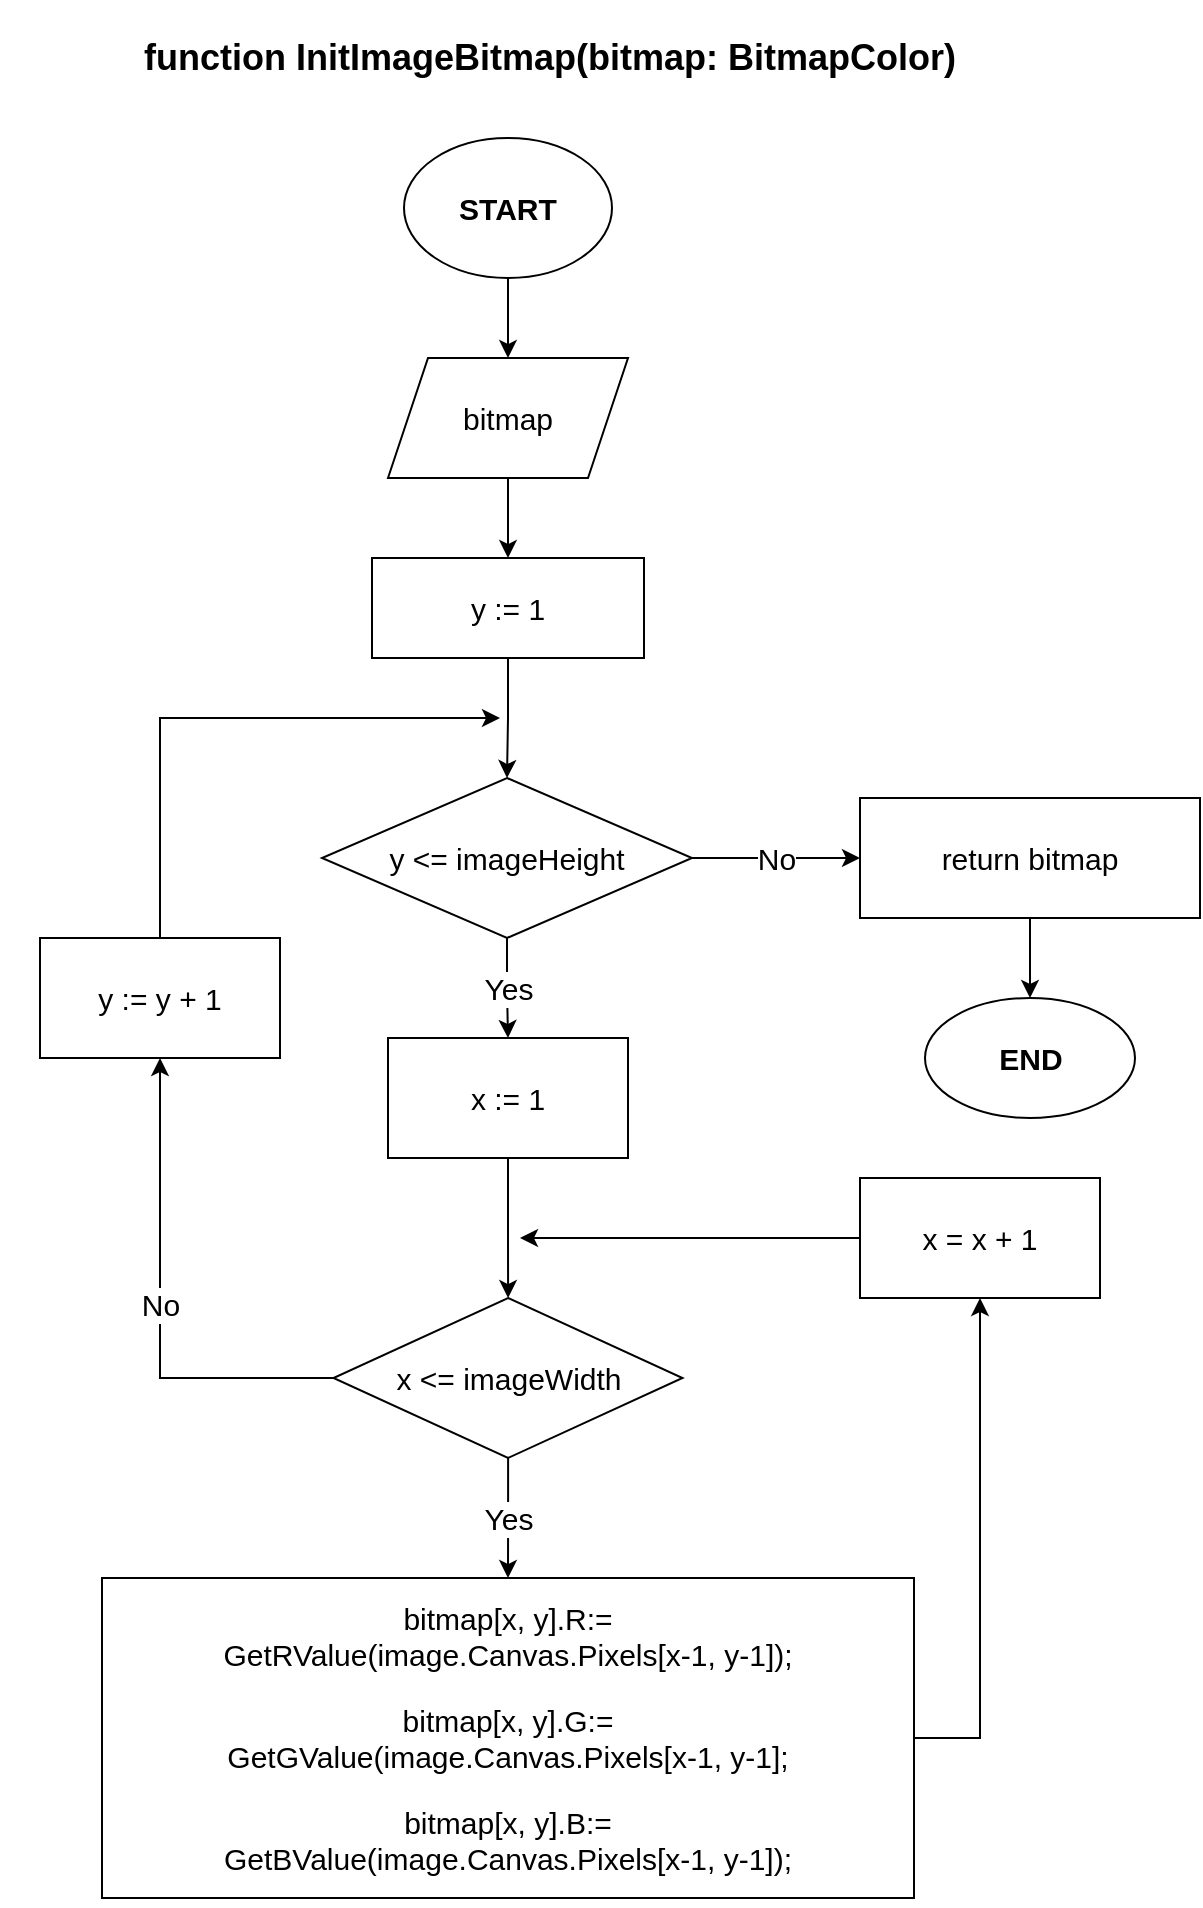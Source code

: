 <mxfile version="13.9.9" type="device"><diagram id="GV3K7SNyF98Ifw7_sWIg" name="Page-1"><mxGraphModel dx="942" dy="632" grid="1" gridSize="10" guides="1" tooltips="1" connect="1" arrows="1" fold="1" page="1" pageScale="1" pageWidth="827" pageHeight="1169" math="0" shadow="0"><root><mxCell id="0"/><mxCell id="1" parent="0"/><mxCell id="nyfKoKLK424_9zIz8eZz-4" value="" style="edgeStyle=orthogonalEdgeStyle;rounded=0;orthogonalLoop=1;jettySize=auto;html=1;fontSize=15;fontColor=#000000;" parent="1" source="nyfKoKLK424_9zIz8eZz-1" target="nyfKoKLK424_9zIz8eZz-3" edge="1"><mxGeometry relative="1" as="geometry"/></mxCell><mxCell id="nyfKoKLK424_9zIz8eZz-1" value="START" style="ellipse;whiteSpace=wrap;html=1;fontSize=15;fontStyle=1" parent="1" vertex="1"><mxGeometry x="362" y="80" width="104" height="70" as="geometry"/></mxCell><mxCell id="nyfKoKLK424_9zIz8eZz-2" value="&lt;p style=&quot;font-size: 18px&quot;&gt;&lt;span style=&quot;font-size: 18px&quot;&gt;&lt;span class=&quot;pl-k&quot; style=&quot;box-sizing: border-box ; background-color: rgb(255 , 255 , 255) ; font-size: 18px&quot;&gt;function&amp;nbsp;&lt;/span&gt;&lt;/span&gt;&lt;span&gt;InitImageBitmap(bitmap: BitmapColor)&lt;/span&gt;&lt;/p&gt;&lt;p class=&quot;MsoNormal&quot;&gt;&lt;span lang=&quot;IN&quot;&gt;&lt;/span&gt;&lt;/p&gt;" style="text;html=1;strokeColor=none;fillColor=none;align=center;verticalAlign=middle;whiteSpace=wrap;rounded=0;fontSize=18;fontStyle=1" parent="1" vertex="1"><mxGeometry x="160" y="30" width="550" height="20" as="geometry"/></mxCell><mxCell id="nyfKoKLK424_9zIz8eZz-6" value="" style="edgeStyle=orthogonalEdgeStyle;rounded=0;orthogonalLoop=1;jettySize=auto;html=1;fontSize=15;fontColor=#000000;" parent="1" source="nyfKoKLK424_9zIz8eZz-3" target="nyfKoKLK424_9zIz8eZz-5" edge="1"><mxGeometry relative="1" as="geometry"/></mxCell><mxCell id="nyfKoKLK424_9zIz8eZz-3" value="bitmap" style="shape=parallelogram;perimeter=parallelogramPerimeter;whiteSpace=wrap;html=1;fixedSize=1;fontSize=15;" parent="1" vertex="1"><mxGeometry x="354" y="190" width="120" height="60" as="geometry"/></mxCell><mxCell id="nyfKoKLK424_9zIz8eZz-25" style="edgeStyle=orthogonalEdgeStyle;rounded=0;orthogonalLoop=1;jettySize=auto;html=1;exitX=0.5;exitY=1;exitDx=0;exitDy=0;entryX=0.5;entryY=0;entryDx=0;entryDy=0;fontSize=15;fontColor=#000000;" parent="1" source="nyfKoKLK424_9zIz8eZz-5" target="nyfKoKLK424_9zIz8eZz-10" edge="1"><mxGeometry relative="1" as="geometry"/></mxCell><mxCell id="nyfKoKLK424_9zIz8eZz-5" value="y := 1" style="whiteSpace=wrap;html=1;fontSize=15;" parent="1" vertex="1"><mxGeometry x="346" y="290" width="136" height="50" as="geometry"/></mxCell><mxCell id="nyfKoKLK424_9zIz8eZz-8" value="Yes" style="edgeStyle=orthogonalEdgeStyle;rounded=0;orthogonalLoop=1;jettySize=auto;html=1;fontSize=15;strokeWidth=1;" parent="1" source="nyfKoKLK424_9zIz8eZz-10" target="nyfKoKLK424_9zIz8eZz-12" edge="1"><mxGeometry relative="1" as="geometry"/></mxCell><mxCell id="nyfKoKLK424_9zIz8eZz-9" value="No" style="edgeStyle=orthogonalEdgeStyle;rounded=0;orthogonalLoop=1;jettySize=auto;html=1;fontSize=15;strokeWidth=1;" parent="1" source="nyfKoKLK424_9zIz8eZz-10" target="nyfKoKLK424_9zIz8eZz-24" edge="1"><mxGeometry relative="1" as="geometry"/></mxCell><mxCell id="nyfKoKLK424_9zIz8eZz-10" value="y &amp;lt;= imageHeight" style="rhombus;whiteSpace=wrap;html=1;fontSize=15;fontStyle=0;strokeWidth=1;" parent="1" vertex="1"><mxGeometry x="321" y="400" width="185" height="80" as="geometry"/></mxCell><mxCell id="nyfKoKLK424_9zIz8eZz-11" value="" style="edgeStyle=orthogonalEdgeStyle;rounded=0;orthogonalLoop=1;jettySize=auto;html=1;fontSize=15;strokeWidth=1;" parent="1" source="nyfKoKLK424_9zIz8eZz-12" target="nyfKoKLK424_9zIz8eZz-15" edge="1"><mxGeometry relative="1" as="geometry"/></mxCell><mxCell id="nyfKoKLK424_9zIz8eZz-12" value="x := 1" style="whiteSpace=wrap;html=1;fontSize=15;fontStyle=0;strokeWidth=1;" parent="1" vertex="1"><mxGeometry x="354" y="530" width="120" height="60" as="geometry"/></mxCell><mxCell id="nyfKoKLK424_9zIz8eZz-14" value="No" style="edgeStyle=orthogonalEdgeStyle;rounded=0;orthogonalLoop=1;jettySize=auto;html=1;fontSize=15;strokeWidth=1;" parent="1" source="nyfKoKLK424_9zIz8eZz-15" target="nyfKoKLK424_9zIz8eZz-21" edge="1"><mxGeometry relative="1" as="geometry"/></mxCell><mxCell id="nyfKoKLK424_9zIz8eZz-29" value="Yes" style="edgeStyle=orthogonalEdgeStyle;rounded=0;orthogonalLoop=1;jettySize=auto;html=1;fontSize=15;fontColor=#000000;" parent="1" source="nyfKoKLK424_9zIz8eZz-15" target="nyfKoKLK424_9zIz8eZz-28" edge="1"><mxGeometry relative="1" as="geometry"/></mxCell><mxCell id="nyfKoKLK424_9zIz8eZz-15" value="x &amp;lt;= imageWidth" style="rhombus;whiteSpace=wrap;html=1;fontSize=15;fontStyle=0;strokeWidth=1;" parent="1" vertex="1"><mxGeometry x="326.75" y="660" width="174.5" height="80" as="geometry"/></mxCell><mxCell id="nyfKoKLK424_9zIz8eZz-18" style="edgeStyle=orthogonalEdgeStyle;rounded=0;orthogonalLoop=1;jettySize=auto;html=1;exitX=0;exitY=0.5;exitDx=0;exitDy=0;fontSize=15;strokeWidth=1;" parent="1" source="nyfKoKLK424_9zIz8eZz-19" edge="1"><mxGeometry relative="1" as="geometry"><mxPoint x="420" y="630" as="targetPoint"/></mxGeometry></mxCell><mxCell id="nyfKoKLK424_9zIz8eZz-19" value="x = x + 1" style="whiteSpace=wrap;html=1;fontSize=15;fontStyle=0;strokeWidth=1;" parent="1" vertex="1"><mxGeometry x="590" y="600" width="120" height="60" as="geometry"/></mxCell><mxCell id="nyfKoKLK424_9zIz8eZz-20" style="edgeStyle=orthogonalEdgeStyle;rounded=0;orthogonalLoop=1;jettySize=auto;html=1;exitX=0.5;exitY=0;exitDx=0;exitDy=0;fontSize=15;strokeWidth=1;" parent="1" source="nyfKoKLK424_9zIz8eZz-21" edge="1"><mxGeometry relative="1" as="geometry"><mxPoint x="410" y="370" as="targetPoint"/><Array as="points"><mxPoint x="240" y="370"/></Array></mxGeometry></mxCell><mxCell id="nyfKoKLK424_9zIz8eZz-21" value="y := y + 1" style="whiteSpace=wrap;html=1;fontSize=15;fontStyle=0;strokeWidth=1;" parent="1" vertex="1"><mxGeometry x="180" y="480" width="120" height="60" as="geometry"/></mxCell><mxCell id="nyfKoKLK424_9zIz8eZz-22" value="END" style="ellipse;whiteSpace=wrap;html=1;fontSize=15;fontStyle=1;strokeWidth=1;" parent="1" vertex="1"><mxGeometry x="622.5" y="510" width="105" height="60" as="geometry"/></mxCell><mxCell id="nyfKoKLK424_9zIz8eZz-23" value="" style="edgeStyle=orthogonalEdgeStyle;rounded=0;orthogonalLoop=1;jettySize=auto;html=1;fontSize=15;strokeWidth=1;" parent="1" source="nyfKoKLK424_9zIz8eZz-24" target="nyfKoKLK424_9zIz8eZz-22" edge="1"><mxGeometry relative="1" as="geometry"/></mxCell><mxCell id="nyfKoKLK424_9zIz8eZz-24" value="return bitmap" style="whiteSpace=wrap;html=1;fontSize=15;fontStyle=0;strokeWidth=1;" parent="1" vertex="1"><mxGeometry x="590" y="410" width="170" height="60" as="geometry"/></mxCell><mxCell id="nyfKoKLK424_9zIz8eZz-30" style="edgeStyle=orthogonalEdgeStyle;rounded=0;orthogonalLoop=1;jettySize=auto;html=1;exitX=1;exitY=0.5;exitDx=0;exitDy=0;entryX=0.5;entryY=1;entryDx=0;entryDy=0;fontSize=15;fontColor=#000000;" parent="1" source="nyfKoKLK424_9zIz8eZz-28" target="nyfKoKLK424_9zIz8eZz-19" edge="1"><mxGeometry relative="1" as="geometry"/></mxCell><mxCell id="nyfKoKLK424_9zIz8eZz-28" value="&lt;p class=&quot;MsoNormal&quot;&gt;&lt;span lang=&quot;IN&quot;&gt;bitmap[x, y].R:=&lt;br&gt;GetRValue(image.Canvas.Pixels[x-1, y-1]);&lt;/span&gt;&lt;/p&gt;&lt;p class=&quot;MsoNormal&quot;&gt;&lt;span lang=&quot;IN&quot;&gt;bitmap[x, y].G:=&lt;br&gt;GetGValue(image.Canvas.Pixels[x-1, y-1];&lt;/span&gt;&lt;/p&gt;&lt;p class=&quot;MsoNormal&quot;&gt;&lt;span lang=&quot;IN&quot;&gt;bitmap[x, y].B:=&lt;br&gt;GetBValue(image.Canvas.Pixels[x-1, y-1]);&lt;/span&gt;&lt;/p&gt;" style="whiteSpace=wrap;html=1;fontSize=15;fontStyle=0;strokeWidth=1;" parent="1" vertex="1"><mxGeometry x="211" y="800" width="406" height="160" as="geometry"/></mxCell></root></mxGraphModel></diagram></mxfile>